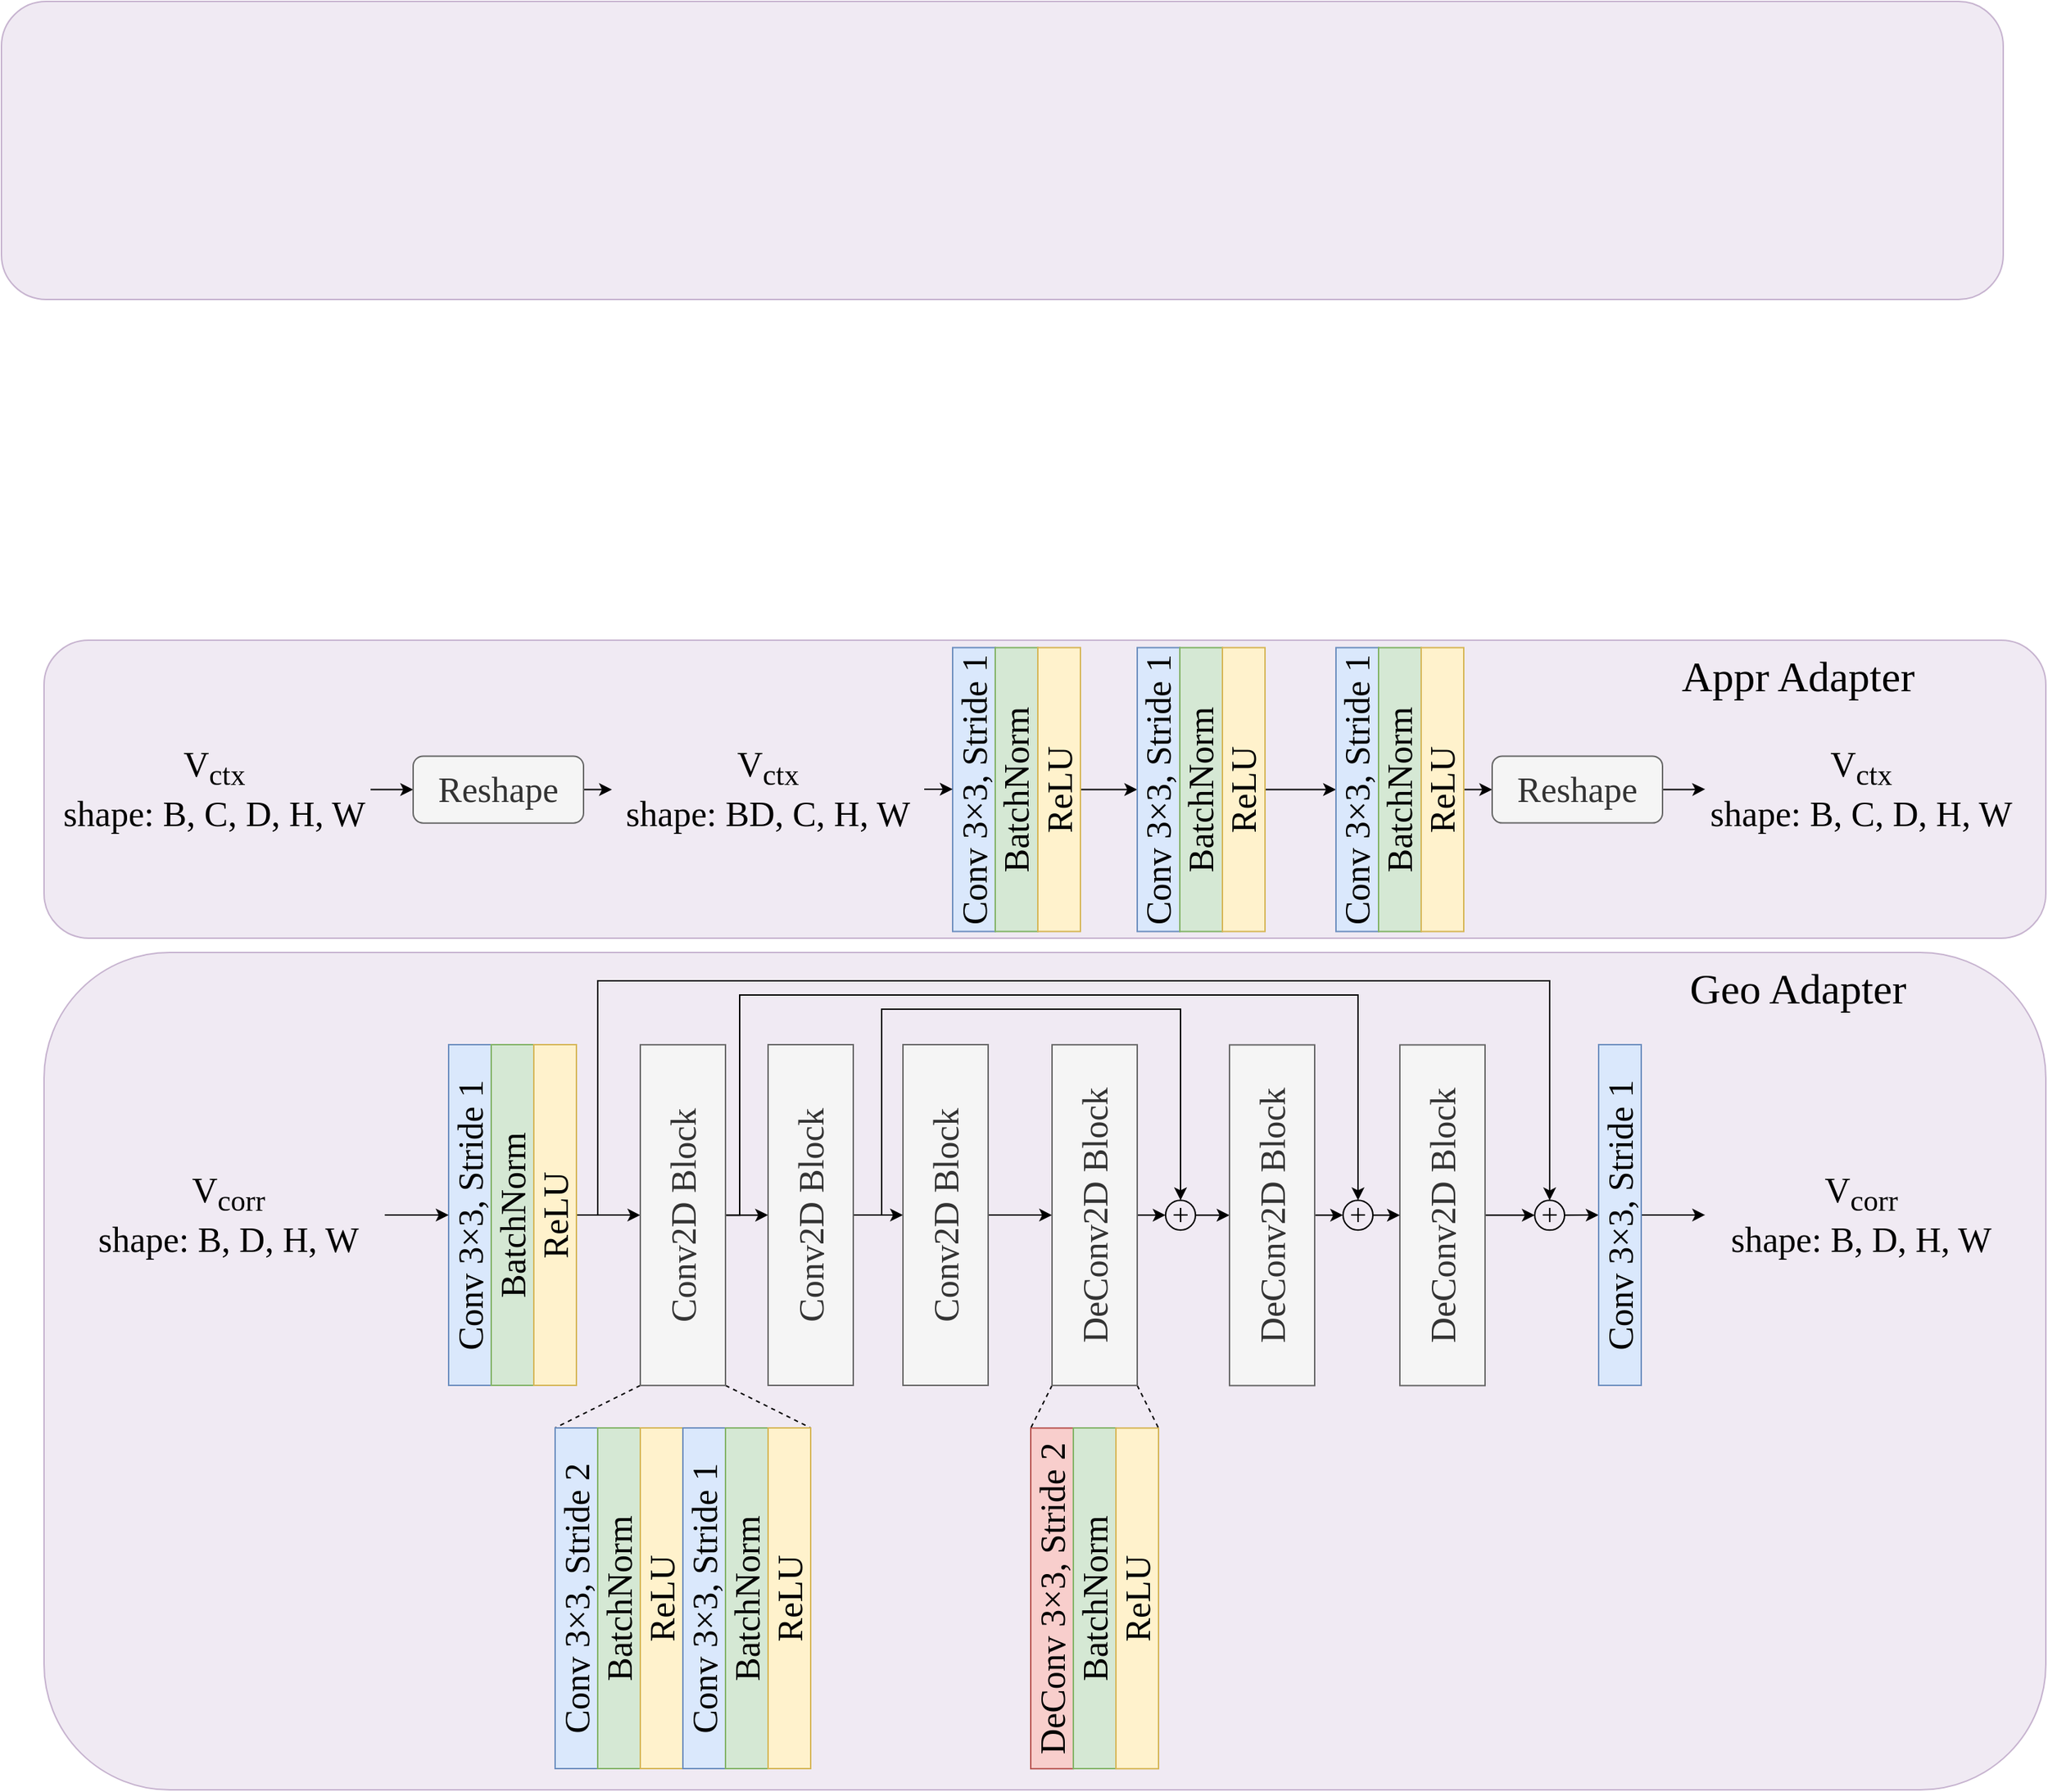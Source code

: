 <mxfile version="26.1.0">
  <diagram name="第 1 页" id="xtWA2BFWSO_vwdr7kO1s">
    <mxGraphModel dx="1678" dy="1828" grid="1" gridSize="10" guides="1" tooltips="1" connect="1" arrows="1" fold="1" page="1" pageScale="1" pageWidth="1600" pageHeight="900" math="0" shadow="0">
      <root>
        <mxCell id="0" />
        <mxCell id="1" parent="0" />
        <mxCell id="btyJTS1Y750vnI5qGrP--104" value="" style="rounded=1;whiteSpace=wrap;html=1;fillColor=#e1d5e7;strokeColor=#9673a6;opacity=50;" vertex="1" parent="1">
          <mxGeometry x="80" y="260" width="1410" height="590" as="geometry" />
        </mxCell>
        <mxCell id="btyJTS1Y750vnI5qGrP--25" value="" style="rounded=1;whiteSpace=wrap;html=1;fillColor=#e1d5e7;strokeColor=#9673a6;opacity=50;" vertex="1" parent="1">
          <mxGeometry x="80" y="40" width="1410" height="210" as="geometry" />
        </mxCell>
        <mxCell id="btyJTS1Y750vnI5qGrP--1" value="Conv 3×3, Stride 1" style="rounded=0;whiteSpace=wrap;html=1;rotation=-90;fontSize=25;fontFamily=Times New Roman;fillColor=#dae8fc;strokeColor=#6c8ebf;" vertex="1" parent="1">
          <mxGeometry x="635" y="130.25" width="200" height="30" as="geometry" />
        </mxCell>
        <mxCell id="btyJTS1Y750vnI5qGrP--2" value="" style="endArrow=classic;html=1;rounded=0;entryX=0;entryY=0.5;entryDx=0;entryDy=0;exitX=1;exitY=0.5;exitDx=0;exitDy=0;" edge="1" parent="1" source="btyJTS1Y750vnI5qGrP--3" target="btyJTS1Y750vnI5qGrP--4">
          <mxGeometry width="50" height="50" relative="1" as="geometry">
            <mxPoint x="390" y="169.99" as="sourcePoint" />
            <mxPoint x="380" y="139.99" as="targetPoint" />
          </mxGeometry>
        </mxCell>
        <mxCell id="btyJTS1Y750vnI5qGrP--3" value="V&lt;sub&gt;ctx&lt;/sub&gt;&lt;div&gt;shape: B, C, D, H, W&lt;/div&gt;" style="text;html=1;align=center;verticalAlign=middle;whiteSpace=wrap;rounded=0;fontFamily=Times New Roman;fontSize=25;" vertex="1" parent="1">
          <mxGeometry x="90" y="112.62" width="220" height="65.26" as="geometry" />
        </mxCell>
        <mxCell id="btyJTS1Y750vnI5qGrP--6" style="edgeStyle=orthogonalEdgeStyle;rounded=0;orthogonalLoop=1;jettySize=auto;html=1;entryX=0;entryY=0.5;entryDx=0;entryDy=0;" edge="1" parent="1" source="btyJTS1Y750vnI5qGrP--4" target="btyJTS1Y750vnI5qGrP--5">
          <mxGeometry relative="1" as="geometry" />
        </mxCell>
        <mxCell id="btyJTS1Y750vnI5qGrP--4" value="Reshape" style="rounded=1;whiteSpace=wrap;html=1;fontFamily=Times New Roman;fontSize=25;fillColor=#f5f5f5;fontColor=#333333;strokeColor=#666666;" vertex="1" parent="1">
          <mxGeometry x="340" y="121.73" width="120" height="47.11" as="geometry" />
        </mxCell>
        <mxCell id="btyJTS1Y750vnI5qGrP--9" style="edgeStyle=orthogonalEdgeStyle;rounded=0;orthogonalLoop=1;jettySize=auto;html=1;entryX=0.5;entryY=0;entryDx=0;entryDy=0;" edge="1" parent="1" source="btyJTS1Y750vnI5qGrP--5" target="btyJTS1Y750vnI5qGrP--1">
          <mxGeometry relative="1" as="geometry" />
        </mxCell>
        <mxCell id="btyJTS1Y750vnI5qGrP--5" value="V&lt;sub&gt;ctx&lt;/sub&gt;&lt;div&gt;shape: BD, C, H, W&lt;/div&gt;" style="text;html=1;align=center;verticalAlign=middle;whiteSpace=wrap;rounded=0;fontFamily=Times New Roman;fontSize=25;" vertex="1" parent="1">
          <mxGeometry x="480" y="112.37" width="220" height="65.26" as="geometry" />
        </mxCell>
        <mxCell id="btyJTS1Y750vnI5qGrP--7" value="BatchNorm" style="rounded=0;whiteSpace=wrap;html=1;rotation=-90;fontSize=25;fontFamily=Times New Roman;fillColor=#d5e8d4;strokeColor=#82b366;" vertex="1" parent="1">
          <mxGeometry x="665" y="130.26" width="200" height="30" as="geometry" />
        </mxCell>
        <mxCell id="btyJTS1Y750vnI5qGrP--14" style="edgeStyle=orthogonalEdgeStyle;rounded=0;orthogonalLoop=1;jettySize=auto;html=1;entryX=0.5;entryY=0;entryDx=0;entryDy=0;" edge="1" parent="1" source="btyJTS1Y750vnI5qGrP--8" target="btyJTS1Y750vnI5qGrP--10">
          <mxGeometry relative="1" as="geometry" />
        </mxCell>
        <mxCell id="btyJTS1Y750vnI5qGrP--8" value="ReLU" style="rounded=0;whiteSpace=wrap;html=1;rotation=-90;fontSize=25;fontFamily=Times New Roman;fillColor=#fff2cc;strokeColor=#d6b656;" vertex="1" parent="1">
          <mxGeometry x="695" y="130.25" width="200" height="30" as="geometry" />
        </mxCell>
        <mxCell id="btyJTS1Y750vnI5qGrP--10" value="Conv 3×3, Stride 1" style="rounded=0;whiteSpace=wrap;html=1;rotation=-90;fontSize=25;fontFamily=Times New Roman;fillColor=#dae8fc;strokeColor=#6c8ebf;" vertex="1" parent="1">
          <mxGeometry x="765" y="130.26" width="200" height="30" as="geometry" />
        </mxCell>
        <mxCell id="btyJTS1Y750vnI5qGrP--11" value="BatchNorm" style="rounded=0;whiteSpace=wrap;html=1;rotation=-90;fontSize=25;fontFamily=Times New Roman;fillColor=#d5e8d4;strokeColor=#82b366;" vertex="1" parent="1">
          <mxGeometry x="795" y="130.27" width="200" height="30" as="geometry" />
        </mxCell>
        <mxCell id="btyJTS1Y750vnI5qGrP--19" style="edgeStyle=orthogonalEdgeStyle;rounded=0;orthogonalLoop=1;jettySize=auto;html=1;entryX=0.5;entryY=0;entryDx=0;entryDy=0;" edge="1" parent="1" source="btyJTS1Y750vnI5qGrP--12" target="btyJTS1Y750vnI5qGrP--16">
          <mxGeometry relative="1" as="geometry" />
        </mxCell>
        <mxCell id="btyJTS1Y750vnI5qGrP--12" value="ReLU" style="rounded=0;whiteSpace=wrap;html=1;rotation=-90;fontSize=25;fontFamily=Times New Roman;fillColor=#fff2cc;strokeColor=#d6b656;" vertex="1" parent="1">
          <mxGeometry x="825" y="130.26" width="200" height="30" as="geometry" />
        </mxCell>
        <mxCell id="btyJTS1Y750vnI5qGrP--16" value="Conv 3×3, Stride 1" style="rounded=0;whiteSpace=wrap;html=1;rotation=-90;fontSize=25;fontFamily=Times New Roman;fillColor=#dae8fc;strokeColor=#6c8ebf;" vertex="1" parent="1">
          <mxGeometry x="905" y="130.27" width="200" height="30" as="geometry" />
        </mxCell>
        <mxCell id="btyJTS1Y750vnI5qGrP--17" value="BatchNorm" style="rounded=0;whiteSpace=wrap;html=1;rotation=-90;fontSize=25;fontFamily=Times New Roman;fillColor=#d5e8d4;strokeColor=#82b366;" vertex="1" parent="1">
          <mxGeometry x="935" y="130.28" width="200" height="30" as="geometry" />
        </mxCell>
        <mxCell id="btyJTS1Y750vnI5qGrP--20" style="edgeStyle=orthogonalEdgeStyle;rounded=0;orthogonalLoop=1;jettySize=auto;html=1;entryX=0;entryY=0.5;entryDx=0;entryDy=0;" edge="1" parent="1" source="btyJTS1Y750vnI5qGrP--18" target="btyJTS1Y750vnI5qGrP--21">
          <mxGeometry relative="1" as="geometry">
            <mxPoint x="1170" y="170.27" as="targetPoint" />
          </mxGeometry>
        </mxCell>
        <mxCell id="btyJTS1Y750vnI5qGrP--18" value="ReLU" style="rounded=0;whiteSpace=wrap;html=1;rotation=-90;fontSize=25;fontFamily=Times New Roman;fillColor=#fff2cc;strokeColor=#d6b656;" vertex="1" parent="1">
          <mxGeometry x="965" y="130.27" width="200" height="30" as="geometry" />
        </mxCell>
        <mxCell id="btyJTS1Y750vnI5qGrP--24" style="edgeStyle=orthogonalEdgeStyle;rounded=0;orthogonalLoop=1;jettySize=auto;html=1;entryX=0;entryY=0.5;entryDx=0;entryDy=0;" edge="1" parent="1" source="btyJTS1Y750vnI5qGrP--21" target="btyJTS1Y750vnI5qGrP--23">
          <mxGeometry relative="1" as="geometry" />
        </mxCell>
        <mxCell id="btyJTS1Y750vnI5qGrP--21" value="Reshape" style="rounded=1;whiteSpace=wrap;html=1;fontFamily=Times New Roman;fontSize=25;fillColor=#f5f5f5;fontColor=#333333;strokeColor=#666666;" vertex="1" parent="1">
          <mxGeometry x="1100" y="121.69" width="120" height="47.11" as="geometry" />
        </mxCell>
        <mxCell id="btyJTS1Y750vnI5qGrP--23" value="V&lt;sub&gt;ctx&lt;/sub&gt;&lt;div&gt;shape: B, C, D, H, W&lt;/div&gt;" style="text;html=1;align=center;verticalAlign=middle;whiteSpace=wrap;rounded=0;fontFamily=Times New Roman;fontSize=25;" vertex="1" parent="1">
          <mxGeometry x="1250" y="112.37" width="220" height="65.26" as="geometry" />
        </mxCell>
        <mxCell id="btyJTS1Y750vnI5qGrP--26" value="&lt;font&gt;Appr Adapter&lt;/font&gt;" style="text;html=1;align=center;verticalAlign=middle;resizable=0;points=[];autosize=1;strokeColor=none;fillColor=none;fontSize=30;fontFamily=Times New Roman;" vertex="1" parent="1">
          <mxGeometry x="1220" y="40.0" width="190" height="50" as="geometry" />
        </mxCell>
        <mxCell id="btyJTS1Y750vnI5qGrP--27" value="" style="rounded=1;whiteSpace=wrap;html=1;fillColor=#e1d5e7;strokeColor=#9673a6;opacity=50;" vertex="1" parent="1">
          <mxGeometry x="50" y="-410" width="1410" height="210" as="geometry" />
        </mxCell>
        <mxCell id="btyJTS1Y750vnI5qGrP--30" value="Conv 3×3, Stride 1" style="rounded=0;whiteSpace=wrap;html=1;rotation=-90;fontSize=25;fontFamily=Times New Roman;fillColor=#dae8fc;strokeColor=#6c8ebf;" vertex="1" parent="1">
          <mxGeometry x="260" y="430" width="240" height="30" as="geometry" />
        </mxCell>
        <mxCell id="btyJTS1Y750vnI5qGrP--31" value="BatchNorm" style="rounded=0;whiteSpace=wrap;html=1;rotation=-90;fontSize=25;fontFamily=Times New Roman;fillColor=#d5e8d4;strokeColor=#82b366;" vertex="1" parent="1">
          <mxGeometry x="290" y="430" width="240" height="30" as="geometry" />
        </mxCell>
        <mxCell id="btyJTS1Y750vnI5qGrP--54" style="edgeStyle=orthogonalEdgeStyle;rounded=0;orthogonalLoop=1;jettySize=auto;html=1;exitX=0.5;exitY=1;exitDx=0;exitDy=0;entryX=0.5;entryY=0;entryDx=0;entryDy=0;" edge="1" parent="1" source="btyJTS1Y750vnI5qGrP--32" target="btyJTS1Y750vnI5qGrP--45">
          <mxGeometry relative="1" as="geometry">
            <mxPoint x="485" y="445.02" as="targetPoint" />
          </mxGeometry>
        </mxCell>
        <mxCell id="btyJTS1Y750vnI5qGrP--99" style="edgeStyle=orthogonalEdgeStyle;shape=connector;rounded=0;orthogonalLoop=1;jettySize=auto;html=1;exitX=0.5;exitY=1;exitDx=0;exitDy=0;entryX=0.5;entryY=0;entryDx=0;entryDy=0;strokeColor=default;align=center;verticalAlign=middle;fontFamily=Helvetica;fontSize=11;fontColor=default;labelBackgroundColor=default;startFill=0;endArrow=classic;endFill=1;" edge="1" parent="1" source="btyJTS1Y750vnI5qGrP--32" target="btyJTS1Y750vnI5qGrP--96">
          <mxGeometry relative="1" as="geometry">
            <Array as="points">
              <mxPoint x="470" y="445" />
              <mxPoint x="470" y="280" />
              <mxPoint x="1141" y="280" />
            </Array>
          </mxGeometry>
        </mxCell>
        <mxCell id="btyJTS1Y750vnI5qGrP--32" value="ReLU" style="rounded=0;whiteSpace=wrap;html=1;rotation=-90;fontSize=25;fontFamily=Times New Roman;fillColor=#fff2cc;strokeColor=#d6b656;" vertex="1" parent="1">
          <mxGeometry x="320" y="430" width="240" height="30" as="geometry" />
        </mxCell>
        <mxCell id="btyJTS1Y750vnI5qGrP--77" style="edgeStyle=orthogonalEdgeStyle;rounded=0;orthogonalLoop=1;jettySize=auto;html=1;" edge="1" parent="1" source="btyJTS1Y750vnI5qGrP--45" target="btyJTS1Y750vnI5qGrP--76">
          <mxGeometry relative="1" as="geometry" />
        </mxCell>
        <mxCell id="btyJTS1Y750vnI5qGrP--82" style="rounded=0;orthogonalLoop=1;jettySize=auto;html=1;exitX=0;exitY=0;exitDx=0;exitDy=0;entryX=1;entryY=0;entryDx=0;entryDy=0;endArrow=none;startFill=0;dashed=1;" edge="1" parent="1" source="btyJTS1Y750vnI5qGrP--45" target="btyJTS1Y750vnI5qGrP--62">
          <mxGeometry relative="1" as="geometry" />
        </mxCell>
        <mxCell id="btyJTS1Y750vnI5qGrP--83" style="edgeStyle=none;shape=connector;rounded=0;orthogonalLoop=1;jettySize=auto;html=1;exitX=0;exitY=1;exitDx=0;exitDy=0;entryX=1;entryY=1;entryDx=0;entryDy=0;dashed=1;strokeColor=default;align=center;verticalAlign=middle;fontFamily=Helvetica;fontSize=11;fontColor=default;labelBackgroundColor=default;startFill=0;endArrow=none;" edge="1" parent="1" source="btyJTS1Y750vnI5qGrP--45" target="btyJTS1Y750vnI5qGrP--67">
          <mxGeometry relative="1" as="geometry" />
        </mxCell>
        <mxCell id="btyJTS1Y750vnI5qGrP--94" style="edgeStyle=orthogonalEdgeStyle;shape=connector;rounded=0;orthogonalLoop=1;jettySize=auto;html=1;exitX=0.5;exitY=1;exitDx=0;exitDy=0;entryX=0.5;entryY=0;entryDx=0;entryDy=0;strokeColor=default;align=center;verticalAlign=middle;fontFamily=Helvetica;fontSize=11;fontColor=default;labelBackgroundColor=default;startFill=0;endArrow=classic;endFill=1;" edge="1" parent="1" source="btyJTS1Y750vnI5qGrP--45" target="btyJTS1Y750vnI5qGrP--92">
          <mxGeometry relative="1" as="geometry">
            <Array as="points">
              <mxPoint x="570" y="445" />
              <mxPoint x="570" y="290" />
              <mxPoint x="1006" y="290" />
            </Array>
          </mxGeometry>
        </mxCell>
        <mxCell id="btyJTS1Y750vnI5qGrP--45" value="Conv2D Block" style="rounded=0;whiteSpace=wrap;html=1;rotation=-90;fontSize=25;fontFamily=Times New Roman;fillColor=#f5f5f5;strokeColor=#666666;fontColor=#333333;" vertex="1" parent="1">
          <mxGeometry x="410" y="415.08" width="240" height="60" as="geometry" />
        </mxCell>
        <mxCell id="btyJTS1Y750vnI5qGrP--53" style="edgeStyle=orthogonalEdgeStyle;rounded=0;orthogonalLoop=1;jettySize=auto;html=1;entryX=0.5;entryY=0;entryDx=0;entryDy=0;" edge="1" parent="1" source="btyJTS1Y750vnI5qGrP--52" target="btyJTS1Y750vnI5qGrP--30">
          <mxGeometry relative="1" as="geometry" />
        </mxCell>
        <mxCell id="btyJTS1Y750vnI5qGrP--52" value="V&lt;sub&gt;corr&lt;/sub&gt;&lt;div&gt;shape: B, D, H, W&lt;/div&gt;" style="text;html=1;align=center;verticalAlign=middle;whiteSpace=wrap;rounded=0;fontFamily=Times New Roman;fontSize=25;" vertex="1" parent="1">
          <mxGeometry x="100" y="412.44" width="220" height="65.26" as="geometry" />
        </mxCell>
        <mxCell id="btyJTS1Y750vnI5qGrP--57" value="DeConv 3×3, Stride 2" style="rounded=0;whiteSpace=wrap;html=1;rotation=-90;fontSize=25;fontFamily=Times New Roman;fillColor=#f8cecc;strokeColor=#b85450;" vertex="1" parent="1">
          <mxGeometry x="670" y="700.11" width="240" height="30" as="geometry" />
        </mxCell>
        <mxCell id="btyJTS1Y750vnI5qGrP--58" value="BatchNorm" style="rounded=0;whiteSpace=wrap;html=1;rotation=-90;fontSize=25;fontFamily=Times New Roman;fillColor=#d5e8d4;strokeColor=#82b366;" vertex="1" parent="1">
          <mxGeometry x="700" y="700.02" width="240" height="30" as="geometry" />
        </mxCell>
        <mxCell id="btyJTS1Y750vnI5qGrP--59" value="ReLU" style="rounded=0;whiteSpace=wrap;html=1;rotation=-90;fontSize=25;fontFamily=Times New Roman;fillColor=#fff2cc;strokeColor=#d6b656;" vertex="1" parent="1">
          <mxGeometry x="730" y="700.11" width="240" height="30" as="geometry" />
        </mxCell>
        <mxCell id="btyJTS1Y750vnI5qGrP--88" style="edgeStyle=none;shape=connector;rounded=0;orthogonalLoop=1;jettySize=auto;html=1;entryX=0.5;entryY=0;entryDx=0;entryDy=0;strokeColor=default;align=center;verticalAlign=middle;fontFamily=Helvetica;fontSize=11;fontColor=default;labelBackgroundColor=default;startFill=0;endArrow=classic;endFill=1;" edge="1" parent="1" source="btyJTS1Y750vnI5qGrP--61" target="btyJTS1Y750vnI5qGrP--87">
          <mxGeometry relative="1" as="geometry" />
        </mxCell>
        <mxCell id="btyJTS1Y750vnI5qGrP--61" value="+" style="ellipse;whiteSpace=wrap;html=1;aspect=fixed;rounded=0;strokeColor=default;align=center;verticalAlign=middle;fontFamily=Times New Roman;fontSize=21;fontColor=default;autosize=1;resizable=1;fillColor=none;gradientColor=none;fontStyle=0;movable=1;rotatable=1;deletable=1;editable=1;locked=0;connectable=1;" vertex="1" parent="1">
          <mxGeometry x="870" y="434.58" width="21" height="21" as="geometry" />
        </mxCell>
        <mxCell id="btyJTS1Y750vnI5qGrP--62" value="Conv 3×3, Stride 2" style="rounded=0;whiteSpace=wrap;html=1;rotation=-90;fontSize=25;fontFamily=Times New Roman;fillColor=#dae8fc;strokeColor=#6c8ebf;" vertex="1" parent="1">
          <mxGeometry x="335" y="700" width="240" height="30" as="geometry" />
        </mxCell>
        <mxCell id="btyJTS1Y750vnI5qGrP--63" value="BatchNorm" style="rounded=0;whiteSpace=wrap;html=1;rotation=-90;fontSize=25;fontFamily=Times New Roman;fillColor=#d5e8d4;strokeColor=#82b366;" vertex="1" parent="1">
          <mxGeometry x="365" y="700.01" width="240" height="30" as="geometry" />
        </mxCell>
        <mxCell id="btyJTS1Y750vnI5qGrP--64" value="ReLU" style="rounded=0;whiteSpace=wrap;html=1;rotation=-90;fontSize=25;fontFamily=Times New Roman;fillColor=#fff2cc;strokeColor=#d6b656;" vertex="1" parent="1">
          <mxGeometry x="395" y="700" width="240" height="30" as="geometry" />
        </mxCell>
        <mxCell id="btyJTS1Y750vnI5qGrP--65" value="Conv 3×3, Stride 1" style="rounded=0;whiteSpace=wrap;html=1;rotation=-90;fontSize=25;fontFamily=Times New Roman;fillColor=#dae8fc;strokeColor=#6c8ebf;" vertex="1" parent="1">
          <mxGeometry x="425" y="700.01" width="240" height="30" as="geometry" />
        </mxCell>
        <mxCell id="btyJTS1Y750vnI5qGrP--66" value="BatchNorm" style="rounded=0;whiteSpace=wrap;html=1;rotation=-90;fontSize=25;fontFamily=Times New Roman;fillColor=#d5e8d4;strokeColor=#82b366;" vertex="1" parent="1">
          <mxGeometry x="455" y="700.02" width="240" height="30" as="geometry" />
        </mxCell>
        <mxCell id="btyJTS1Y750vnI5qGrP--67" value="ReLU" style="rounded=0;whiteSpace=wrap;html=1;rotation=-90;fontSize=25;fontFamily=Times New Roman;fillColor=#fff2cc;strokeColor=#d6b656;" vertex="1" parent="1">
          <mxGeometry x="485" y="700.01" width="240" height="30" as="geometry" />
        </mxCell>
        <mxCell id="btyJTS1Y750vnI5qGrP--79" style="edgeStyle=orthogonalEdgeStyle;rounded=0;orthogonalLoop=1;jettySize=auto;html=1;" edge="1" parent="1" source="btyJTS1Y750vnI5qGrP--76" target="btyJTS1Y750vnI5qGrP--78">
          <mxGeometry relative="1" as="geometry" />
        </mxCell>
        <mxCell id="btyJTS1Y750vnI5qGrP--86" style="edgeStyle=orthogonalEdgeStyle;shape=connector;rounded=0;orthogonalLoop=1;jettySize=auto;html=1;exitX=0.5;exitY=1;exitDx=0;exitDy=0;entryX=0.5;entryY=0;entryDx=0;entryDy=0;strokeColor=default;align=center;verticalAlign=middle;fontFamily=Helvetica;fontSize=11;fontColor=default;labelBackgroundColor=default;startFill=0;endArrow=classic;endFill=1;" edge="1" parent="1" source="btyJTS1Y750vnI5qGrP--76" target="btyJTS1Y750vnI5qGrP--61">
          <mxGeometry relative="1" as="geometry">
            <Array as="points">
              <mxPoint x="670" y="445" />
              <mxPoint x="670" y="300" />
              <mxPoint x="881" y="300" />
            </Array>
          </mxGeometry>
        </mxCell>
        <mxCell id="btyJTS1Y750vnI5qGrP--76" value="Conv2D Block" style="rounded=0;whiteSpace=wrap;html=1;rotation=-90;fontSize=25;fontFamily=Times New Roman;fillColor=#f5f5f5;strokeColor=#666666;fontColor=#333333;" vertex="1" parent="1">
          <mxGeometry x="500" y="415" width="240" height="60" as="geometry" />
        </mxCell>
        <mxCell id="btyJTS1Y750vnI5qGrP--81" style="edgeStyle=orthogonalEdgeStyle;rounded=0;orthogonalLoop=1;jettySize=auto;html=1;entryX=0.5;entryY=0;entryDx=0;entryDy=0;" edge="1" parent="1" source="btyJTS1Y750vnI5qGrP--78" target="btyJTS1Y750vnI5qGrP--80">
          <mxGeometry relative="1" as="geometry" />
        </mxCell>
        <mxCell id="btyJTS1Y750vnI5qGrP--78" value="Conv2D Block" style="rounded=0;whiteSpace=wrap;html=1;rotation=-90;fontSize=25;fontFamily=Times New Roman;fillColor=#f5f5f5;strokeColor=#666666;fontColor=#333333;" vertex="1" parent="1">
          <mxGeometry x="595" y="414.99" width="240" height="60" as="geometry" />
        </mxCell>
        <mxCell id="btyJTS1Y750vnI5qGrP--85" style="edgeStyle=none;shape=connector;rounded=0;orthogonalLoop=1;jettySize=auto;html=1;entryX=0;entryY=0.5;entryDx=0;entryDy=0;strokeColor=default;align=center;verticalAlign=middle;fontFamily=Helvetica;fontSize=11;fontColor=default;labelBackgroundColor=default;startFill=0;endArrow=classic;endFill=1;" edge="1" parent="1" source="btyJTS1Y750vnI5qGrP--80" target="btyJTS1Y750vnI5qGrP--61">
          <mxGeometry relative="1" as="geometry" />
        </mxCell>
        <mxCell id="btyJTS1Y750vnI5qGrP--89" style="edgeStyle=none;shape=connector;rounded=0;orthogonalLoop=1;jettySize=auto;html=1;exitX=0;exitY=0;exitDx=0;exitDy=0;entryX=1;entryY=0;entryDx=0;entryDy=0;dashed=1;strokeColor=default;align=center;verticalAlign=middle;fontFamily=Helvetica;fontSize=11;fontColor=default;labelBackgroundColor=default;startFill=0;endArrow=none;" edge="1" parent="1" source="btyJTS1Y750vnI5qGrP--80" target="btyJTS1Y750vnI5qGrP--57">
          <mxGeometry relative="1" as="geometry" />
        </mxCell>
        <mxCell id="btyJTS1Y750vnI5qGrP--90" style="edgeStyle=none;shape=connector;rounded=0;orthogonalLoop=1;jettySize=auto;html=1;exitX=0;exitY=1;exitDx=0;exitDy=0;entryX=1;entryY=1;entryDx=0;entryDy=0;dashed=1;strokeColor=default;align=center;verticalAlign=middle;fontFamily=Helvetica;fontSize=11;fontColor=default;labelBackgroundColor=default;startFill=0;endArrow=none;" edge="1" parent="1" source="btyJTS1Y750vnI5qGrP--80" target="btyJTS1Y750vnI5qGrP--59">
          <mxGeometry relative="1" as="geometry" />
        </mxCell>
        <mxCell id="btyJTS1Y750vnI5qGrP--80" value="DeConv2D Block" style="rounded=0;whiteSpace=wrap;html=1;rotation=-90;fontSize=25;fontFamily=Times New Roman;fillColor=#f5f5f5;strokeColor=#666666;fontColor=#333333;" vertex="1" parent="1">
          <mxGeometry x="700" y="415.08" width="240" height="60" as="geometry" />
        </mxCell>
        <mxCell id="btyJTS1Y750vnI5qGrP--93" style="edgeStyle=none;shape=connector;rounded=0;orthogonalLoop=1;jettySize=auto;html=1;entryX=0;entryY=0.5;entryDx=0;entryDy=0;strokeColor=default;align=center;verticalAlign=middle;fontFamily=Helvetica;fontSize=11;fontColor=default;labelBackgroundColor=default;startFill=0;endArrow=classic;endFill=1;" edge="1" parent="1" source="btyJTS1Y750vnI5qGrP--87" target="btyJTS1Y750vnI5qGrP--92">
          <mxGeometry relative="1" as="geometry" />
        </mxCell>
        <mxCell id="btyJTS1Y750vnI5qGrP--87" value="DeConv2D Block" style="rounded=0;whiteSpace=wrap;html=1;rotation=-90;fontSize=25;fontFamily=Times New Roman;fillColor=#f5f5f5;strokeColor=#666666;fontColor=#333333;" vertex="1" parent="1">
          <mxGeometry x="825" y="415.17" width="240" height="60" as="geometry" />
        </mxCell>
        <mxCell id="btyJTS1Y750vnI5qGrP--97" style="edgeStyle=none;shape=connector;rounded=0;orthogonalLoop=1;jettySize=auto;html=1;entryX=0;entryY=0.5;entryDx=0;entryDy=0;strokeColor=default;align=center;verticalAlign=middle;fontFamily=Helvetica;fontSize=11;fontColor=default;labelBackgroundColor=default;startFill=0;endArrow=classic;endFill=1;" edge="1" parent="1" source="btyJTS1Y750vnI5qGrP--91" target="btyJTS1Y750vnI5qGrP--96">
          <mxGeometry relative="1" as="geometry" />
        </mxCell>
        <mxCell id="btyJTS1Y750vnI5qGrP--91" value="DeConv2D Block" style="rounded=0;whiteSpace=wrap;html=1;rotation=-90;fontSize=25;fontFamily=Times New Roman;fillColor=#f5f5f5;strokeColor=#666666;fontColor=#333333;" vertex="1" parent="1">
          <mxGeometry x="945" y="415.17" width="240" height="60" as="geometry" />
        </mxCell>
        <mxCell id="btyJTS1Y750vnI5qGrP--95" style="edgeStyle=none;shape=connector;rounded=0;orthogonalLoop=1;jettySize=auto;html=1;exitX=1;exitY=0.5;exitDx=0;exitDy=0;entryX=0.5;entryY=0;entryDx=0;entryDy=0;strokeColor=default;align=center;verticalAlign=middle;fontFamily=Helvetica;fontSize=11;fontColor=default;labelBackgroundColor=default;startFill=0;endArrow=classic;endFill=1;" edge="1" parent="1" source="btyJTS1Y750vnI5qGrP--92" target="btyJTS1Y750vnI5qGrP--91">
          <mxGeometry relative="1" as="geometry" />
        </mxCell>
        <mxCell id="btyJTS1Y750vnI5qGrP--92" value="+" style="ellipse;whiteSpace=wrap;html=1;aspect=fixed;rounded=0;strokeColor=default;align=center;verticalAlign=middle;fontFamily=Times New Roman;fontSize=21;fontColor=default;autosize=1;resizable=1;fillColor=none;gradientColor=none;fontStyle=0;movable=1;rotatable=1;deletable=1;editable=1;locked=0;connectable=1;" vertex="1" parent="1">
          <mxGeometry x="995" y="434.58" width="21" height="21" as="geometry" />
        </mxCell>
        <mxCell id="btyJTS1Y750vnI5qGrP--101" style="edgeStyle=none;shape=connector;rounded=0;orthogonalLoop=1;jettySize=auto;html=1;entryX=0.5;entryY=0;entryDx=0;entryDy=0;strokeColor=default;align=center;verticalAlign=middle;fontFamily=Helvetica;fontSize=11;fontColor=default;labelBackgroundColor=default;startFill=0;endArrow=classic;endFill=1;" edge="1" parent="1" source="btyJTS1Y750vnI5qGrP--96" target="btyJTS1Y750vnI5qGrP--100">
          <mxGeometry relative="1" as="geometry" />
        </mxCell>
        <mxCell id="btyJTS1Y750vnI5qGrP--96" value="+" style="ellipse;whiteSpace=wrap;html=1;aspect=fixed;rounded=0;strokeColor=default;align=center;verticalAlign=middle;fontFamily=Times New Roman;fontSize=21;fontColor=default;autosize=1;resizable=1;fillColor=none;gradientColor=none;fontStyle=0;movable=1;rotatable=1;deletable=1;editable=1;locked=0;connectable=1;" vertex="1" parent="1">
          <mxGeometry x="1130" y="434.67" width="21" height="21" as="geometry" />
        </mxCell>
        <mxCell id="btyJTS1Y750vnI5qGrP--107" style="edgeStyle=none;shape=connector;rounded=0;orthogonalLoop=1;jettySize=auto;html=1;entryX=0;entryY=0.5;entryDx=0;entryDy=0;strokeColor=default;align=center;verticalAlign=middle;fontFamily=Helvetica;fontSize=11;fontColor=default;labelBackgroundColor=default;startFill=0;endArrow=classic;endFill=1;" edge="1" parent="1" source="btyJTS1Y750vnI5qGrP--100" target="btyJTS1Y750vnI5qGrP--103">
          <mxGeometry relative="1" as="geometry" />
        </mxCell>
        <mxCell id="btyJTS1Y750vnI5qGrP--100" value="Conv 3×3, Stride 1" style="rounded=0;whiteSpace=wrap;html=1;rotation=-90;fontSize=25;fontFamily=Times New Roman;fillColor=#dae8fc;strokeColor=#6c8ebf;" vertex="1" parent="1">
          <mxGeometry x="1070" y="429.99" width="240" height="30" as="geometry" />
        </mxCell>
        <mxCell id="btyJTS1Y750vnI5qGrP--103" value="V&lt;sub&gt;corr&lt;/sub&gt;&lt;div&gt;shape: B, D, H, W&lt;/div&gt;" style="text;html=1;align=center;verticalAlign=middle;whiteSpace=wrap;rounded=0;fontFamily=Times New Roman;fontSize=25;" vertex="1" parent="1">
          <mxGeometry x="1250" y="412.36" width="220" height="65.26" as="geometry" />
        </mxCell>
        <mxCell id="btyJTS1Y750vnI5qGrP--106" value="&lt;font&gt;Geo Adapter&lt;/font&gt;" style="text;html=1;align=center;verticalAlign=middle;resizable=0;points=[];autosize=1;strokeColor=none;fillColor=none;fontSize=30;fontFamily=Times New Roman;" vertex="1" parent="1">
          <mxGeometry x="1225" y="260" width="180" height="50" as="geometry" />
        </mxCell>
      </root>
    </mxGraphModel>
  </diagram>
</mxfile>
